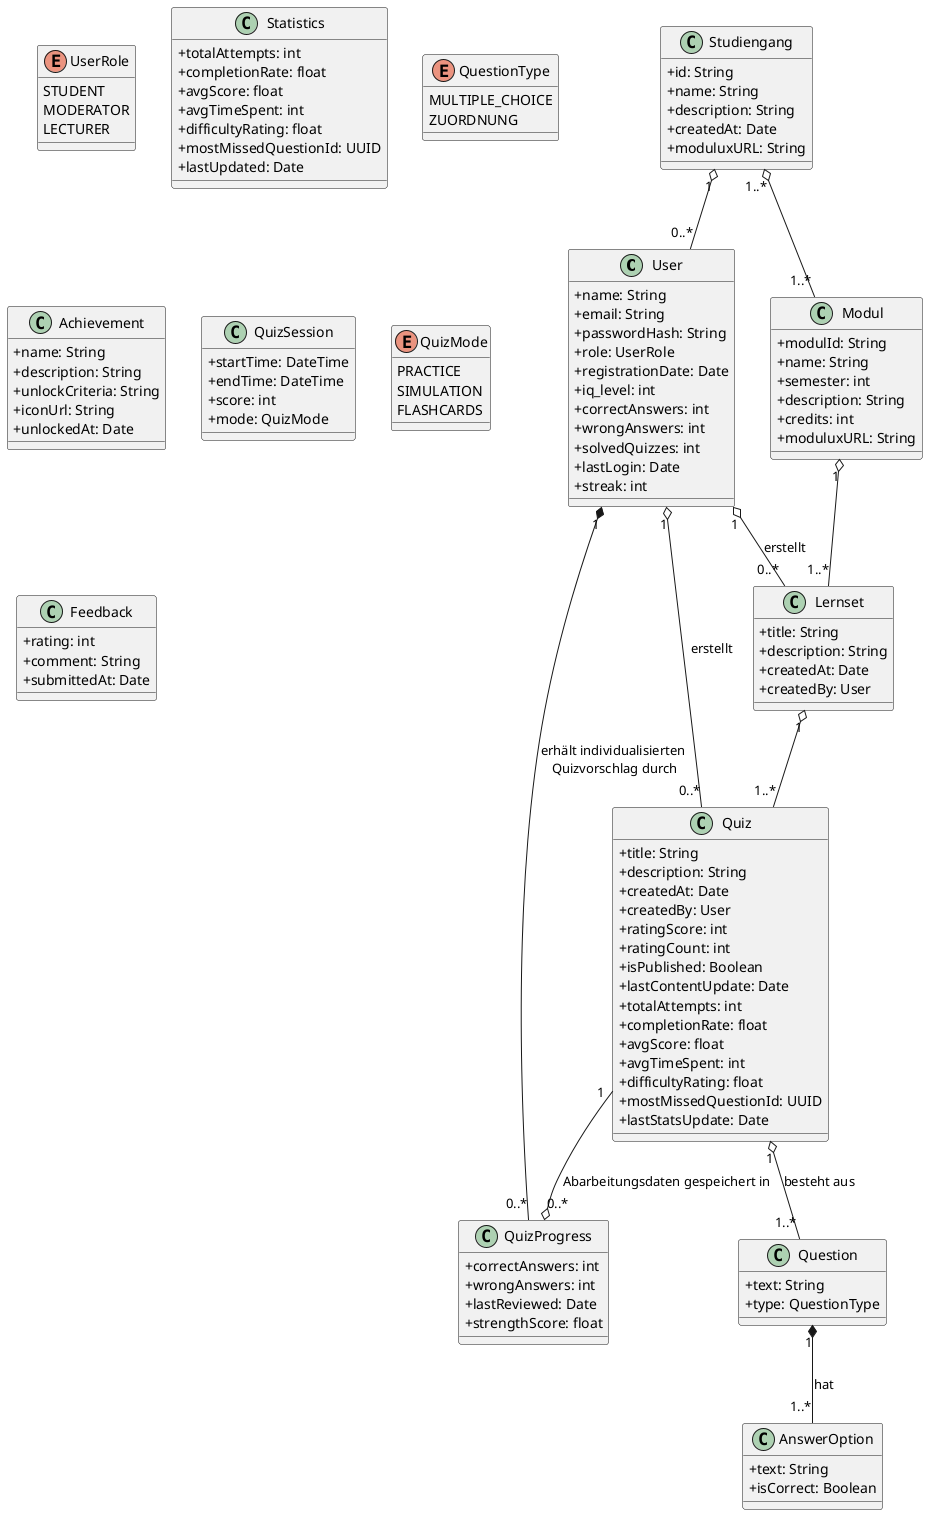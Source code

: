 @startuml
skinparam classAttributeIconSize 0

' ----------------------------
'      Entitäten / Klassen
' ----------------------------

class User {
  +name: String
  +email: String
  +passwordHash: String
  +role: UserRole
  +registrationDate: Date
  +iq_level: int
  +correctAnswers: int
  +wrongAnswers: int
  +solvedQuizzes: int 
  +lastLogin: Date
  'zusätzliche Speicherung der solvedQuizzes, 
  'da bei Referenz auf Quiz nach Löschen dieses Probleme entstehen
  +streak: int
}

enum UserRole {
  STUDENT
  MODERATOR
  LECTURER
}

class Modul {
  +modulId: String
  +name: String
  +semester: int
  +description: String
  +credits: int
  +moduluxURL: String
}

class Lernset {
  +title: String
  +description: String
  +createdAt: Date
  +createdBy: User
}

class Quiz {
  +title: String
  +description: String
  +createdAt: Date
  +createdBy: User
  +ratingScore: int
  +ratingCount: int
  +isPublished: Boolean
  +lastContentUpdate: Date 
  +totalAttempts: int
  +completionRate: float
  +avgScore: float
  +avgTimeSpent: int
  +difficultyRating: float
  +mostMissedQuestionId: UUID
  +lastStatsUpdate: Date
}

class Statistics {
  +totalAttempts: int
  +completionRate: float
  +avgScore: float
  +avgTimeSpent: int
  +difficultyRating: float
  +mostMissedQuestionId: UUID
  +lastUpdated: Date
}

class Question {
  +text: String
  +type: QuestionType
}

enum QuestionType {
  MULTIPLE_CHOICE
  'FREITEXT
  ZUORDNUNG
}

class AnswerOption {
  +text: String
  +isCorrect: Boolean
}

class QuizProgress {
  +correctAnswers: int
  +wrongAnswers: int
  +lastReviewed: Date
  +strengthScore: float
}

class Achievement {
  +name: String
  +description: String
  +unlockCriteria: String
  +iconUrl: String
  +unlockedAt: Date
}

class QuizSession {
  +startTime: DateTime
  +endTime: DateTime
  +score: int
  +mode: QuizMode
}

enum QuizMode {
  PRACTICE
  SIMULATION
  FLASHCARDS
}

class Feedback {
  +rating: int
  +comment: String
  +submittedAt: Date
}

class Studiengang {
  +id: String
  +name: String
  +description: String
  +createdAt: Date
  +moduluxURL: String
}


' ----------------------------
'      Beziehungen
' ----------------------------
User "1" *-- "0..*" QuizProgress : erhält individualisierten\n Quizvorschlag durch
'User "1" *-- "0..*" QuizSession
'User "1" o-- "0..*" Feedback
'User "1" o-- "0..*" Achievement : erhält
User "1" o-- "0..*" Quiz : erstellt
User "1" o-- "0..*" Lernset : erstellt
Studiengang "1" o-- "0..*" User

'User "1" -- "0..*" StudyGroup : istMitglied
'StudyGroup "1" -- "0..*" QuizSession : gemeinsameQuizze

Modul "1" o-- "1..*" Lernset
Lernset "1" o-- "1..*" Quiz
Quiz "1" o-- "1..*" Question : besteht aus
Question "1" *-- "1..*" AnswerOption : hat
'Quiz "1" *-- "0..*" Feedback
Quiz "1" --o "0..*" QuizProgress : Abarbeitungsdaten gespeichert in
'Quiz "1" -- "1" Statistics : aggregierte Nutzungsdaten
'Quiz "0..*" -- "1" LearningHistory : Referenz auf 
Studiengang "1..*" o-- "1..*" Modul 
@enduml
